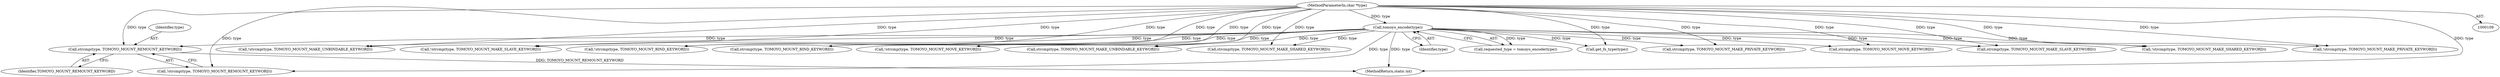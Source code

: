 digraph "0_linux_4e78c724d47e2342aa8fde61f6b8536f662f795f@API" {
"1000184" [label="(Call,strcmp(type, TOMOYO_MOUNT_REMOUNT_KEYWORD))"];
"1000147" [label="(Call,tomoyo_encode(type))"];
"1000113" [label="(MethodParameterIn,char *type)"];
"1000185" [label="(Identifier,type)"];
"1000217" [label="(Call,!strcmp(type, TOMOYO_MOUNT_MOVE_KEYWORD))"];
"1000197" [label="(Call,strcmp(type, TOMOYO_MOUNT_MAKE_PRIVATE_KEYWORD))"];
"1000191" [label="(Call,!strcmp(type, TOMOYO_MOUNT_MAKE_UNBINDABLE_KEYWORD))"];
"1000392" [label="(MethodReturn,static int)"];
"1000201" [label="(Call,!strcmp(type, TOMOYO_MOUNT_MAKE_SLAVE_KEYWORD))"];
"1000213" [label="(Call,!strcmp(type, TOMOYO_MOUNT_BIND_KEYWORD))"];
"1000214" [label="(Call,strcmp(type, TOMOYO_MOUNT_BIND_KEYWORD))"];
"1000148" [label="(Identifier,type)"];
"1000192" [label="(Call,strcmp(type, TOMOYO_MOUNT_MAKE_UNBINDABLE_KEYWORD))"];
"1000205" [label="(Call,!strcmp(type, TOMOYO_MOUNT_MAKE_SHARED_KEYWORD))"];
"1000196" [label="(Call,!strcmp(type, TOMOYO_MOUNT_MAKE_PRIVATE_KEYWORD))"];
"1000206" [label="(Call,strcmp(type, TOMOYO_MOUNT_MAKE_SHARED_KEYWORD))"];
"1000230" [label="(Call,get_fs_type(type))"];
"1000184" [label="(Call,strcmp(type, TOMOYO_MOUNT_REMOUNT_KEYWORD))"];
"1000113" [label="(MethodParameterIn,char *type)"];
"1000186" [label="(Identifier,TOMOYO_MOUNT_REMOUNT_KEYWORD)"];
"1000147" [label="(Call,tomoyo_encode(type))"];
"1000218" [label="(Call,strcmp(type, TOMOYO_MOUNT_MOVE_KEYWORD))"];
"1000145" [label="(Call,requested_type = tomoyo_encode(type))"];
"1000183" [label="(Call,!strcmp(type, TOMOYO_MOUNT_REMOUNT_KEYWORD))"];
"1000202" [label="(Call,strcmp(type, TOMOYO_MOUNT_MAKE_SLAVE_KEYWORD))"];
"1000184" -> "1000183"  [label="AST: "];
"1000184" -> "1000186"  [label="CFG: "];
"1000185" -> "1000184"  [label="AST: "];
"1000186" -> "1000184"  [label="AST: "];
"1000183" -> "1000184"  [label="CFG: "];
"1000184" -> "1000392"  [label="DDG: TOMOYO_MOUNT_REMOUNT_KEYWORD"];
"1000147" -> "1000184"  [label="DDG: type"];
"1000113" -> "1000184"  [label="DDG: type"];
"1000147" -> "1000145"  [label="AST: "];
"1000147" -> "1000148"  [label="CFG: "];
"1000148" -> "1000147"  [label="AST: "];
"1000145" -> "1000147"  [label="CFG: "];
"1000147" -> "1000392"  [label="DDG: type"];
"1000147" -> "1000145"  [label="DDG: type"];
"1000113" -> "1000147"  [label="DDG: type"];
"1000147" -> "1000183"  [label="DDG: type"];
"1000147" -> "1000191"  [label="DDG: type"];
"1000147" -> "1000192"  [label="DDG: type"];
"1000147" -> "1000196"  [label="DDG: type"];
"1000147" -> "1000197"  [label="DDG: type"];
"1000147" -> "1000201"  [label="DDG: type"];
"1000147" -> "1000202"  [label="DDG: type"];
"1000147" -> "1000205"  [label="DDG: type"];
"1000147" -> "1000206"  [label="DDG: type"];
"1000147" -> "1000213"  [label="DDG: type"];
"1000147" -> "1000214"  [label="DDG: type"];
"1000147" -> "1000217"  [label="DDG: type"];
"1000147" -> "1000218"  [label="DDG: type"];
"1000147" -> "1000230"  [label="DDG: type"];
"1000113" -> "1000109"  [label="AST: "];
"1000113" -> "1000392"  [label="DDG: type"];
"1000113" -> "1000183"  [label="DDG: type"];
"1000113" -> "1000191"  [label="DDG: type"];
"1000113" -> "1000192"  [label="DDG: type"];
"1000113" -> "1000196"  [label="DDG: type"];
"1000113" -> "1000197"  [label="DDG: type"];
"1000113" -> "1000201"  [label="DDG: type"];
"1000113" -> "1000202"  [label="DDG: type"];
"1000113" -> "1000205"  [label="DDG: type"];
"1000113" -> "1000206"  [label="DDG: type"];
"1000113" -> "1000213"  [label="DDG: type"];
"1000113" -> "1000214"  [label="DDG: type"];
"1000113" -> "1000217"  [label="DDG: type"];
"1000113" -> "1000218"  [label="DDG: type"];
"1000113" -> "1000230"  [label="DDG: type"];
}
